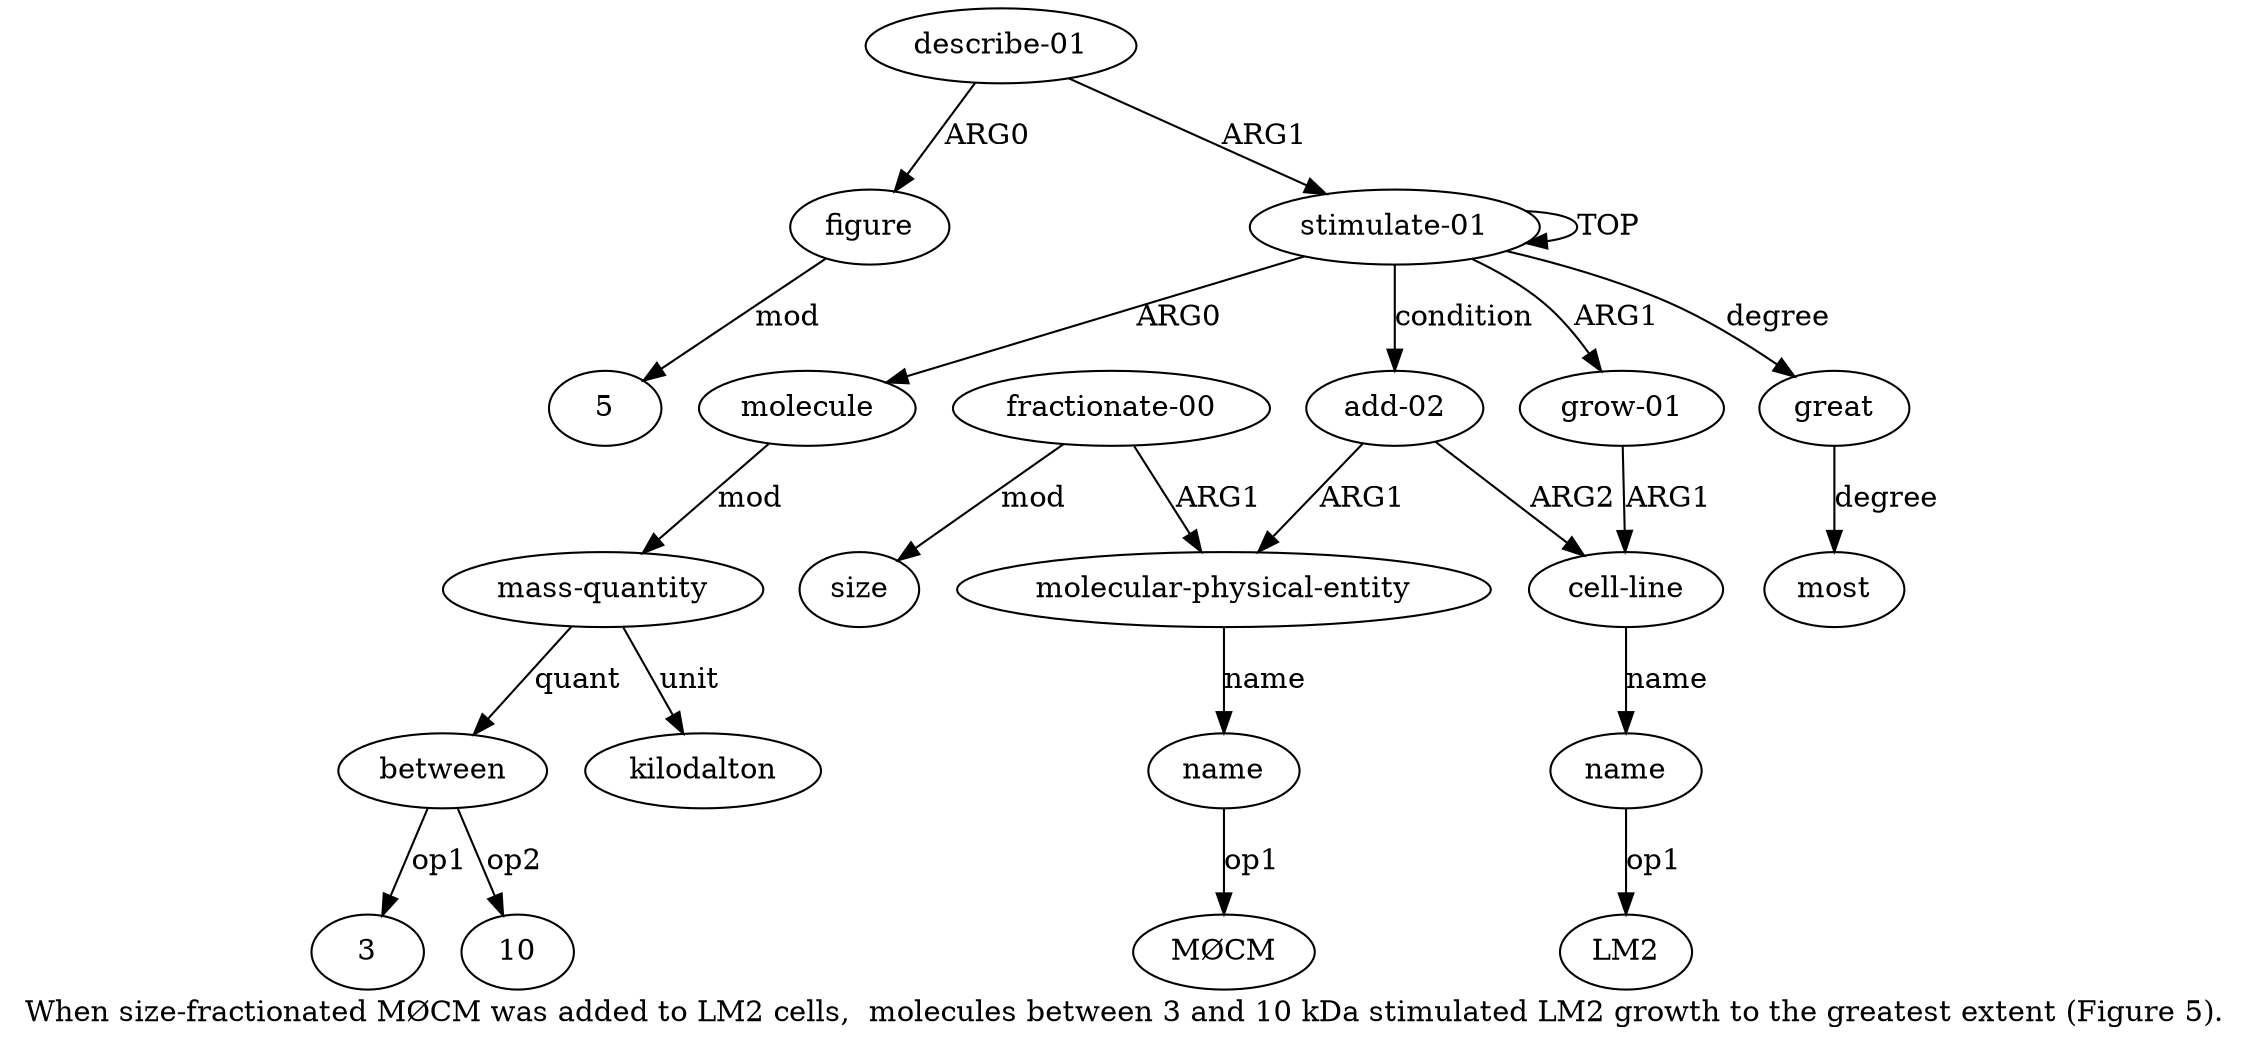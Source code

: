 digraph  {
	graph [label="When size-fractionated MØCM was added to LM2 cells,  molecules between 3 and 10 kDa stimulated LM2 growth to the greatest extent (\
Figure 5)."];
	node [label="\N"];
	"a16 5"	 [color=black,
		gold_ind=-1,
		gold_label=5,
		label=5,
		test_ind=-1,
		test_label=5];
	"a3 3"	 [color=black,
		gold_ind=-1,
		gold_label=3,
		label=3,
		test_ind=-1,
		test_label=3];
	"a3 10"	 [color=black,
		gold_ind=-1,
		gold_label=10,
		label=10,
		test_ind=-1,
		test_label=10];
	"a7 LM2"	 [color=black,
		gold_ind=-1,
		gold_label=LM2,
		label=LM2,
		test_ind=-1,
		test_label=LM2];
	a15	 [color=black,
		gold_ind=15,
		gold_label="describe-01",
		label="describe-01",
		test_ind=15,
		test_label="describe-01"];
	a16	 [color=black,
		gold_ind=16,
		gold_label=figure,
		label=figure,
		test_ind=16,
		test_label=figure];
	a15 -> a16 [key=0,
	color=black,
	gold_label=ARG0,
	label=ARG0,
	test_label=ARG0];
a0 [color=black,
	gold_ind=0,
	gold_label="stimulate-01",
	label="stimulate-01",
	test_ind=0,
	test_label="stimulate-01"];
a15 -> a0 [key=0,
color=black,
gold_label=ARG1,
label=ARG1,
test_label=ARG1];
a14 [color=black,
gold_ind=14,
gold_label=size,
label=size,
test_ind=14,
test_label=size];
a16 -> "a16 5" [key=0,
color=black,
gold_label=mod,
label=mod,
test_label=mod];
a11 [color=black,
gold_ind=11,
gold_label="molecular-physical-entity",
label="molecular-physical-entity",
test_ind=11,
test_label="molecular-physical-entity"];
a12 [color=black,
gold_ind=12,
gold_label=name,
label=name,
test_ind=12,
test_label=name];
a11 -> a12 [key=0,
color=black,
gold_label=name,
label=name,
test_label=name];
a10 [color=black,
gold_ind=10,
gold_label="add-02",
label="add-02",
test_ind=10,
test_label="add-02"];
a10 -> a11 [key=0,
color=black,
gold_label=ARG1,
label=ARG1,
test_label=ARG1];
a6 [color=black,
gold_ind=6,
gold_label="cell-line",
label="cell-line",
test_ind=6,
test_label="cell-line"];
a10 -> a6 [key=0,
color=black,
gold_label=ARG2,
label=ARG2,
test_label=ARG2];
a13 [color=black,
gold_ind=13,
gold_label="fractionate-00",
label="fractionate-00",
test_ind=13,
test_label="fractionate-00"];
a13 -> a14 [key=0,
color=black,
gold_label=mod,
label=mod,
test_label=mod];
a13 -> a11 [key=0,
color=black,
gold_label=ARG1,
label=ARG1,
test_label=ARG1];
"a12 MØCM" [color=black,
gold_ind=-1,
gold_label=MØCM,
label=MØCM,
test_ind=-1,
test_label=MØCM];
a12 -> "a12 MØCM" [key=0,
color=black,
gold_label=op1,
label=op1,
test_label=op1];
a1 [color=black,
gold_ind=1,
gold_label=molecule,
label=molecule,
test_ind=1,
test_label=molecule];
a2 [color=black,
gold_ind=2,
gold_label="mass-quantity",
label="mass-quantity",
test_ind=2,
test_label="mass-quantity"];
a1 -> a2 [key=0,
color=black,
gold_label=mod,
label=mod,
test_label=mod];
a0 -> a10 [key=0,
color=black,
gold_label=condition,
label=condition,
test_label=condition];
a0 -> a1 [key=0,
color=black,
gold_label=ARG0,
label=ARG0,
test_label=ARG0];
a0 -> a0 [key=0,
color=black,
gold_label=TOP,
label=TOP,
test_label=TOP];
a5 [color=black,
gold_ind=5,
gold_label="grow-01",
label="grow-01",
test_ind=5,
test_label="grow-01"];
a0 -> a5 [key=0,
color=black,
gold_label=ARG1,
label=ARG1,
test_label=ARG1];
a8 [color=black,
gold_ind=8,
gold_label=great,
label=great,
test_ind=8,
test_label=great];
a0 -> a8 [key=0,
color=black,
gold_label=degree,
label=degree,
test_label=degree];
a3 [color=black,
gold_ind=3,
gold_label=between,
label=between,
test_ind=3,
test_label=between];
a3 -> "a3 3" [key=0,
color=black,
gold_label=op1,
label=op1,
test_label=op1];
a3 -> "a3 10" [key=0,
color=black,
gold_label=op2,
label=op2,
test_label=op2];
a2 -> a3 [key=0,
color=black,
gold_label=quant,
label=quant,
test_label=quant];
a4 [color=black,
gold_ind=4,
gold_label=kilodalton,
label=kilodalton,
test_ind=4,
test_label=kilodalton];
a2 -> a4 [key=0,
color=black,
gold_label=unit,
label=unit,
test_label=unit];
a5 -> a6 [key=0,
color=black,
gold_label=ARG1,
label=ARG1,
test_label=ARG1];
a7 [color=black,
gold_ind=7,
gold_label=name,
label=name,
test_ind=7,
test_label=name];
a7 -> "a7 LM2" [key=0,
color=black,
gold_label=op1,
label=op1,
test_label=op1];
a6 -> a7 [key=0,
color=black,
gold_label=name,
label=name,
test_label=name];
a9 [color=black,
gold_ind=9,
gold_label=most,
label=most,
test_ind=9,
test_label=most];
a8 -> a9 [key=0,
color=black,
gold_label=degree,
label=degree,
test_label=degree];
}
